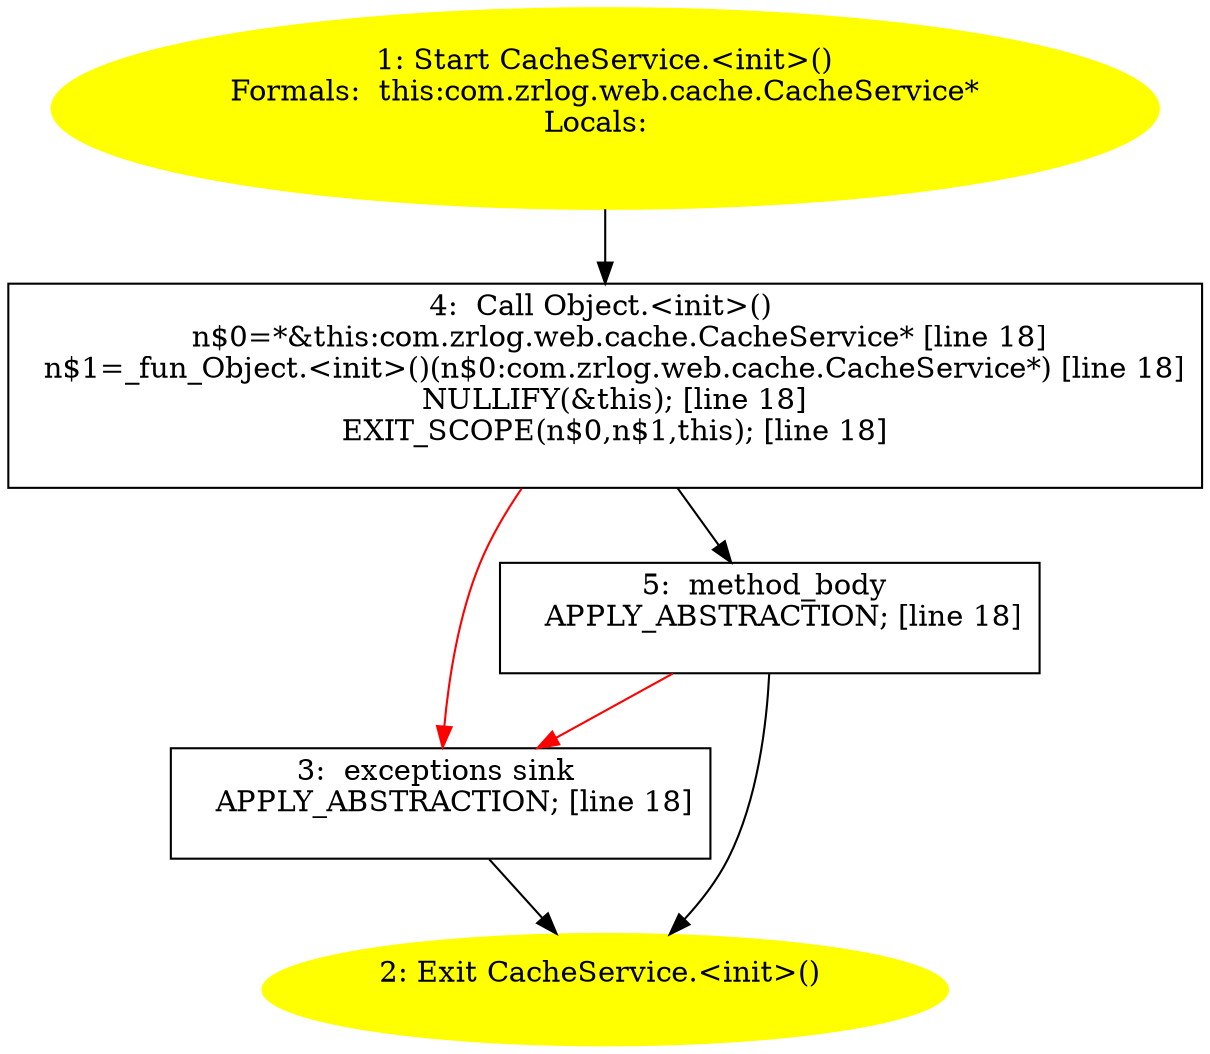 /* @generated */
digraph cfg {
"com.zrlog.web.cache.CacheService.<init>().efcf8e42e6c284a60ba2ec54b0197e89_1" [label="1: Start CacheService.<init>()\nFormals:  this:com.zrlog.web.cache.CacheService*\nLocals:  \n  " color=yellow style=filled]
	

	 "com.zrlog.web.cache.CacheService.<init>().efcf8e42e6c284a60ba2ec54b0197e89_1" -> "com.zrlog.web.cache.CacheService.<init>().efcf8e42e6c284a60ba2ec54b0197e89_4" ;
"com.zrlog.web.cache.CacheService.<init>().efcf8e42e6c284a60ba2ec54b0197e89_2" [label="2: Exit CacheService.<init>() \n  " color=yellow style=filled]
	

"com.zrlog.web.cache.CacheService.<init>().efcf8e42e6c284a60ba2ec54b0197e89_3" [label="3:  exceptions sink \n   APPLY_ABSTRACTION; [line 18]\n " shape="box"]
	

	 "com.zrlog.web.cache.CacheService.<init>().efcf8e42e6c284a60ba2ec54b0197e89_3" -> "com.zrlog.web.cache.CacheService.<init>().efcf8e42e6c284a60ba2ec54b0197e89_2" ;
"com.zrlog.web.cache.CacheService.<init>().efcf8e42e6c284a60ba2ec54b0197e89_4" [label="4:  Call Object.<init>() \n   n$0=*&this:com.zrlog.web.cache.CacheService* [line 18]\n  n$1=_fun_Object.<init>()(n$0:com.zrlog.web.cache.CacheService*) [line 18]\n  NULLIFY(&this); [line 18]\n  EXIT_SCOPE(n$0,n$1,this); [line 18]\n " shape="box"]
	

	 "com.zrlog.web.cache.CacheService.<init>().efcf8e42e6c284a60ba2ec54b0197e89_4" -> "com.zrlog.web.cache.CacheService.<init>().efcf8e42e6c284a60ba2ec54b0197e89_5" ;
	 "com.zrlog.web.cache.CacheService.<init>().efcf8e42e6c284a60ba2ec54b0197e89_4" -> "com.zrlog.web.cache.CacheService.<init>().efcf8e42e6c284a60ba2ec54b0197e89_3" [color="red" ];
"com.zrlog.web.cache.CacheService.<init>().efcf8e42e6c284a60ba2ec54b0197e89_5" [label="5:  method_body \n   APPLY_ABSTRACTION; [line 18]\n " shape="box"]
	

	 "com.zrlog.web.cache.CacheService.<init>().efcf8e42e6c284a60ba2ec54b0197e89_5" -> "com.zrlog.web.cache.CacheService.<init>().efcf8e42e6c284a60ba2ec54b0197e89_2" ;
	 "com.zrlog.web.cache.CacheService.<init>().efcf8e42e6c284a60ba2ec54b0197e89_5" -> "com.zrlog.web.cache.CacheService.<init>().efcf8e42e6c284a60ba2ec54b0197e89_3" [color="red" ];
}
